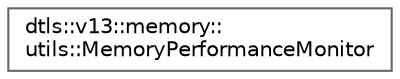 digraph "Graphical Class Hierarchy"
{
 // LATEX_PDF_SIZE
  bgcolor="transparent";
  edge [fontname=Helvetica,fontsize=10,labelfontname=Helvetica,labelfontsize=10];
  node [fontname=Helvetica,fontsize=10,shape=box,height=0.2,width=0.4];
  rankdir="LR";
  Node0 [id="Node000000",label="dtls::v13::memory::\lutils::MemoryPerformanceMonitor",height=0.2,width=0.4,color="grey40", fillcolor="white", style="filled",URL="$classdtls_1_1v13_1_1memory_1_1utils_1_1MemoryPerformanceMonitor.html",tooltip=" "];
}
